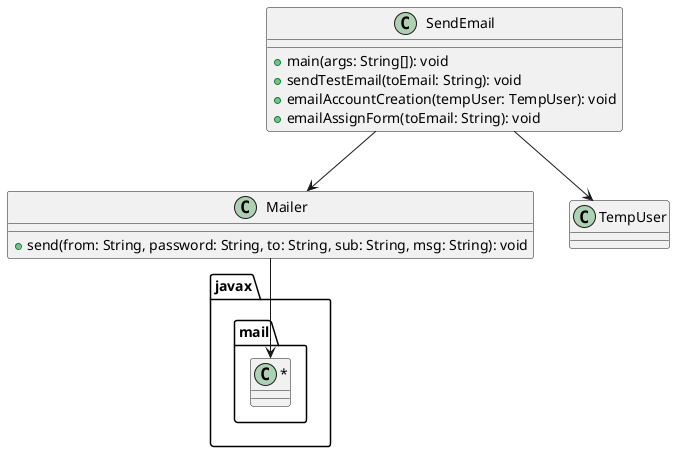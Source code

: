 @startuml

class Mailer {
    +send(from: String, password: String, to: String, sub: String, msg: String): void
}

class SendEmail {
    +main(args: String[]): void
    +sendTestEmail(toEmail: String): void
    +emailAccountCreation(tempUser: TempUser): void
    +emailAssignForm(toEmail: String): void
}

Mailer --> "javax.mail.*"
SendEmail --> Mailer
SendEmail --> TempUser

@enduml
